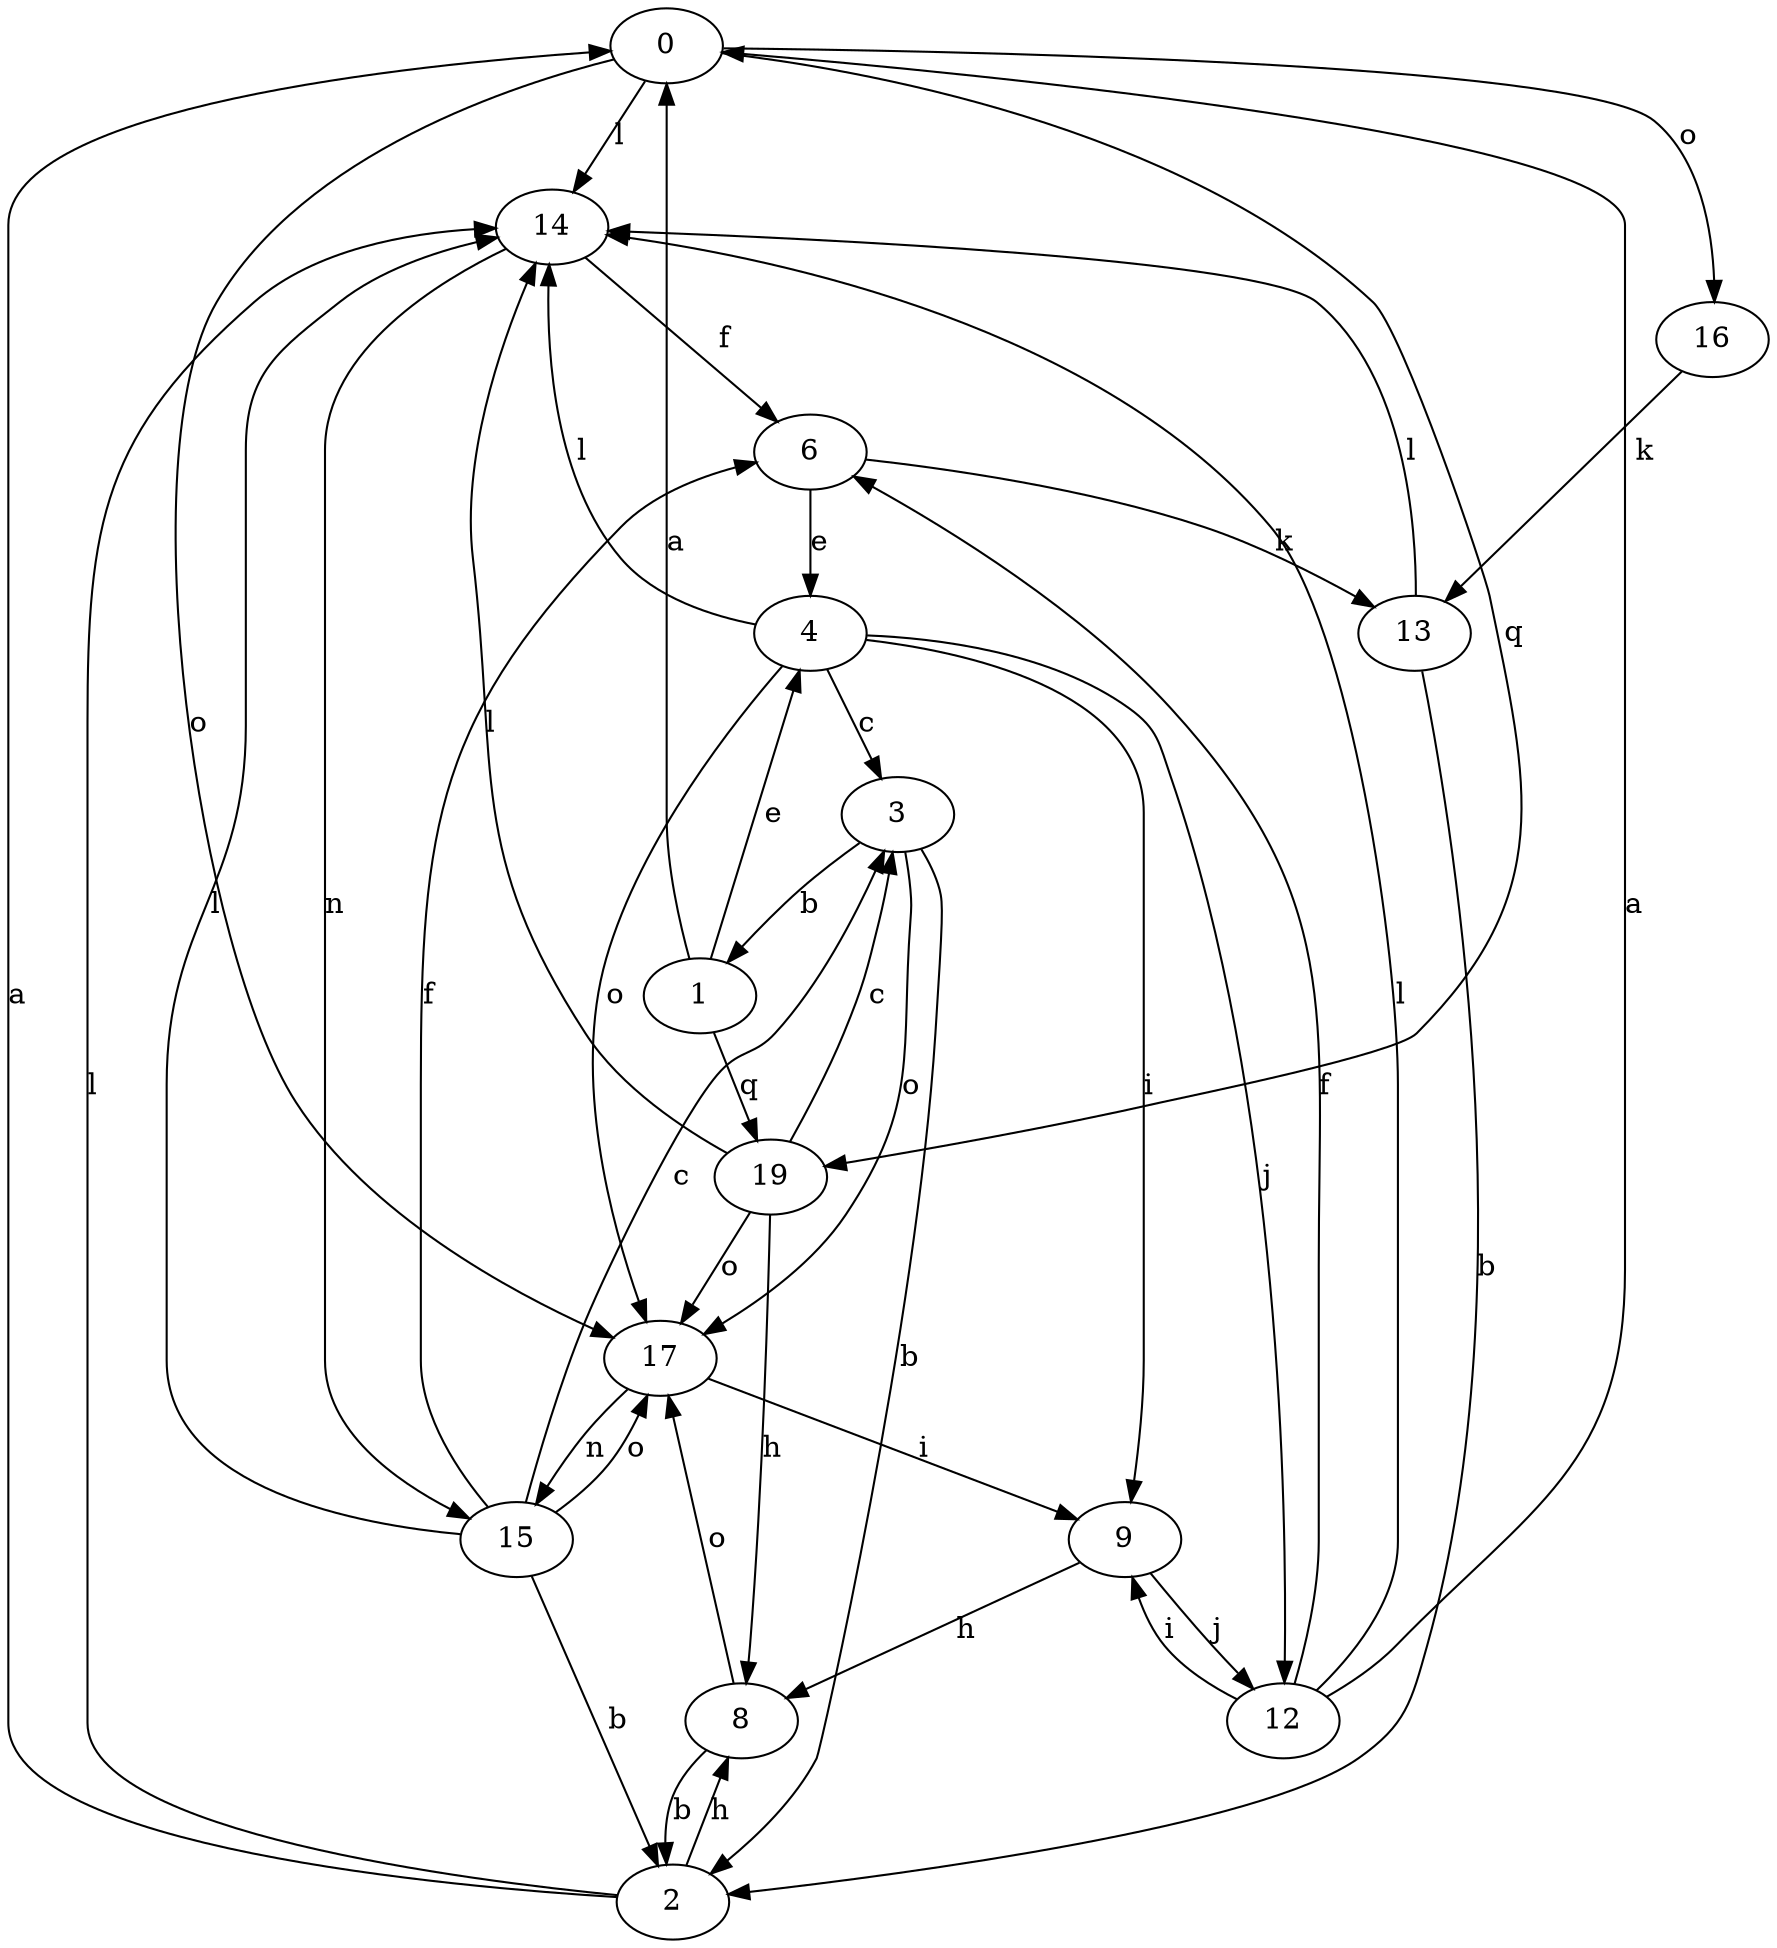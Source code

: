strict digraph  {
0;
1;
2;
3;
4;
6;
8;
9;
12;
13;
14;
15;
16;
17;
19;
0 -> 14  [label=l];
0 -> 16  [label=o];
0 -> 17  [label=o];
0 -> 19  [label=q];
1 -> 0  [label=a];
1 -> 4  [label=e];
1 -> 19  [label=q];
2 -> 0  [label=a];
2 -> 8  [label=h];
2 -> 14  [label=l];
3 -> 1  [label=b];
3 -> 2  [label=b];
3 -> 17  [label=o];
4 -> 3  [label=c];
4 -> 9  [label=i];
4 -> 12  [label=j];
4 -> 14  [label=l];
4 -> 17  [label=o];
6 -> 4  [label=e];
6 -> 13  [label=k];
8 -> 2  [label=b];
8 -> 17  [label=o];
9 -> 8  [label=h];
9 -> 12  [label=j];
12 -> 0  [label=a];
12 -> 6  [label=f];
12 -> 9  [label=i];
12 -> 14  [label=l];
13 -> 2  [label=b];
13 -> 14  [label=l];
14 -> 6  [label=f];
14 -> 15  [label=n];
15 -> 2  [label=b];
15 -> 3  [label=c];
15 -> 6  [label=f];
15 -> 14  [label=l];
15 -> 17  [label=o];
16 -> 13  [label=k];
17 -> 9  [label=i];
17 -> 15  [label=n];
19 -> 3  [label=c];
19 -> 8  [label=h];
19 -> 14  [label=l];
19 -> 17  [label=o];
}
